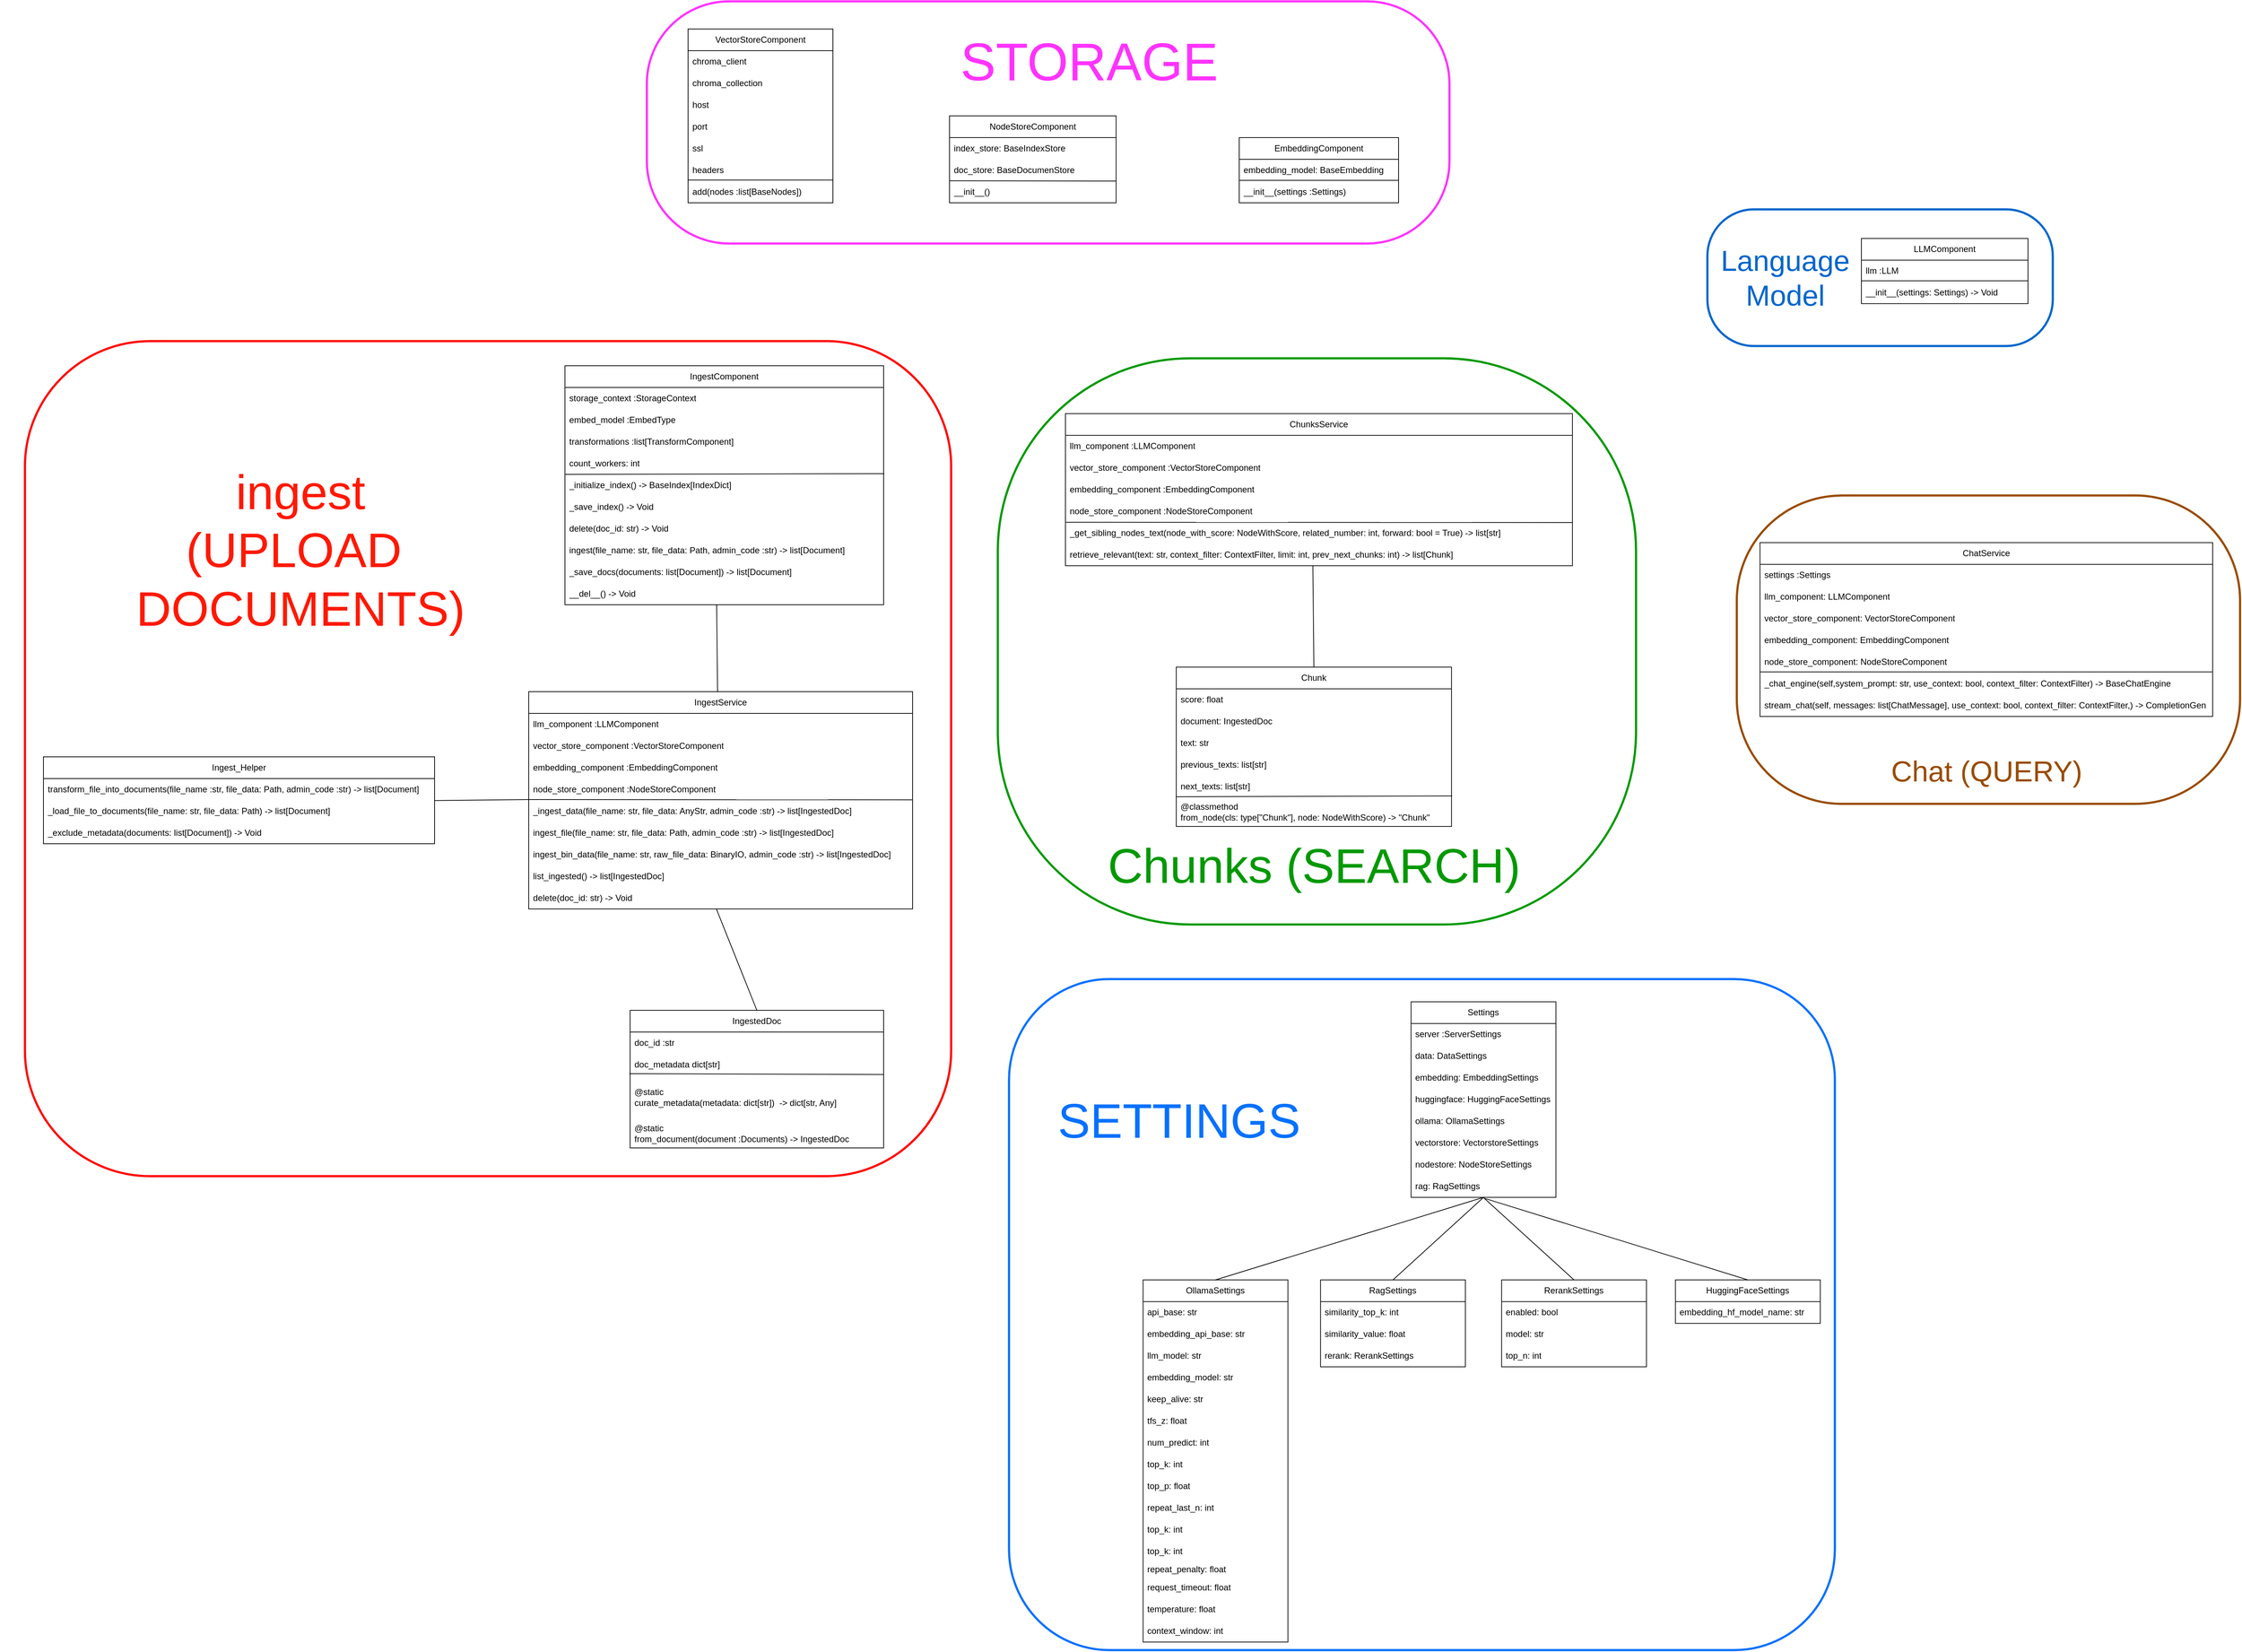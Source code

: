 <mxfile version="24.4.4" type="github">
  <diagram name="Página-1" id="J4KStZirxJ80GVOOFsrg">
    <mxGraphModel dx="6677" dy="4919" grid="1" gridSize="10" guides="1" tooltips="1" connect="1" arrows="1" fold="1" page="1" pageScale="1" pageWidth="827" pageHeight="1169" math="0" shadow="0">
      <root>
        <mxCell id="0" />
        <mxCell id="1" parent="0" />
        <mxCell id="1Bel1J-EvUVG8ot48oie-10" value="&lt;div&gt;&lt;span style=&quot;background-color: initial;&quot;&gt;IngestComponent&lt;/span&gt;&lt;br&gt;&lt;/div&gt;" style="swimlane;fontStyle=0;childLayout=stackLayout;horizontal=1;startSize=30;horizontalStack=0;resizeParent=1;resizeParentMax=0;resizeLast=0;collapsible=1;marginBottom=0;whiteSpace=wrap;html=1;" parent="1" vertex="1">
          <mxGeometry x="80" y="30" width="440" height="330" as="geometry" />
        </mxCell>
        <mxCell id="1Bel1J-EvUVG8ot48oie-11" value="storage_context :StorageContext" style="text;strokeColor=none;fillColor=none;align=left;verticalAlign=middle;spacingLeft=4;spacingRight=4;overflow=hidden;points=[[0,0.5],[1,0.5]];portConstraint=eastwest;rotatable=0;whiteSpace=wrap;html=1;" parent="1Bel1J-EvUVG8ot48oie-10" vertex="1">
          <mxGeometry y="30" width="440" height="30" as="geometry" />
        </mxCell>
        <mxCell id="1Bel1J-EvUVG8ot48oie-12" value="embed_model :EmbedType" style="text;strokeColor=none;fillColor=none;align=left;verticalAlign=middle;spacingLeft=4;spacingRight=4;overflow=hidden;points=[[0,0.5],[1,0.5]];portConstraint=eastwest;rotatable=0;whiteSpace=wrap;html=1;" parent="1Bel1J-EvUVG8ot48oie-10" vertex="1">
          <mxGeometry y="60" width="440" height="30" as="geometry" />
        </mxCell>
        <mxCell id="1Bel1J-EvUVG8ot48oie-13" value="transformations :list[TransformComponent]" style="text;strokeColor=none;fillColor=none;align=left;verticalAlign=middle;spacingLeft=4;spacingRight=4;overflow=hidden;points=[[0,0.5],[1,0.5]];portConstraint=eastwest;rotatable=0;whiteSpace=wrap;html=1;" parent="1Bel1J-EvUVG8ot48oie-10" vertex="1">
          <mxGeometry y="90" width="440" height="30" as="geometry" />
        </mxCell>
        <mxCell id="9FyMMMVgbmmM6HtAQbzG-1" value="count_workers: int" style="text;strokeColor=none;fillColor=none;align=left;verticalAlign=middle;spacingLeft=4;spacingRight=4;overflow=hidden;points=[[0,0.5],[1,0.5]];portConstraint=eastwest;rotatable=0;whiteSpace=wrap;html=1;" parent="1Bel1J-EvUVG8ot48oie-10" vertex="1">
          <mxGeometry y="120" width="440" height="30" as="geometry" />
        </mxCell>
        <mxCell id="9FyMMMVgbmmM6HtAQbzG-2" value="_initialize_index() -&amp;gt; BaseIndex[IndexDict]" style="text;strokeColor=none;fillColor=none;align=left;verticalAlign=middle;spacingLeft=4;spacingRight=4;overflow=hidden;points=[[0,0.5],[1,0.5]];portConstraint=eastwest;rotatable=0;whiteSpace=wrap;html=1;" parent="1Bel1J-EvUVG8ot48oie-10" vertex="1">
          <mxGeometry y="150" width="440" height="30" as="geometry" />
        </mxCell>
        <mxCell id="9FyMMMVgbmmM6HtAQbzG-4" value="_save_index() -&amp;gt; Void" style="text;strokeColor=none;fillColor=none;align=left;verticalAlign=middle;spacingLeft=4;spacingRight=4;overflow=hidden;points=[[0,0.5],[1,0.5]];portConstraint=eastwest;rotatable=0;whiteSpace=wrap;html=1;" parent="1Bel1J-EvUVG8ot48oie-10" vertex="1">
          <mxGeometry y="180" width="440" height="30" as="geometry" />
        </mxCell>
        <mxCell id="9FyMMMVgbmmM6HtAQbzG-5" value="delete(doc_id: str) -&amp;gt; Void" style="text;strokeColor=none;fillColor=none;align=left;verticalAlign=middle;spacingLeft=4;spacingRight=4;overflow=hidden;points=[[0,0.5],[1,0.5]];portConstraint=eastwest;rotatable=0;whiteSpace=wrap;html=1;" parent="1Bel1J-EvUVG8ot48oie-10" vertex="1">
          <mxGeometry y="210" width="440" height="30" as="geometry" />
        </mxCell>
        <mxCell id="9FyMMMVgbmmM6HtAQbzG-3" value="ingest(file_name: str, file_data: Path, admin_code :str) -&amp;gt; list[Document]" style="text;strokeColor=none;fillColor=none;align=left;verticalAlign=middle;spacingLeft=4;spacingRight=4;overflow=hidden;points=[[0,0.5],[1,0.5]];portConstraint=eastwest;rotatable=0;whiteSpace=wrap;html=1;" parent="1Bel1J-EvUVG8ot48oie-10" vertex="1">
          <mxGeometry y="240" width="440" height="30" as="geometry" />
        </mxCell>
        <mxCell id="9FyMMMVgbmmM6HtAQbzG-7" value="_save_docs(documents: list[Document]) -&amp;gt; list[Document]" style="text;strokeColor=none;fillColor=none;align=left;verticalAlign=middle;spacingLeft=4;spacingRight=4;overflow=hidden;points=[[0,0.5],[1,0.5]];portConstraint=eastwest;rotatable=0;whiteSpace=wrap;html=1;" parent="1Bel1J-EvUVG8ot48oie-10" vertex="1">
          <mxGeometry y="270" width="440" height="30" as="geometry" />
        </mxCell>
        <mxCell id="9FyMMMVgbmmM6HtAQbzG-6" value="__del__() -&amp;gt; Void" style="text;strokeColor=none;fillColor=none;align=left;verticalAlign=middle;spacingLeft=4;spacingRight=4;overflow=hidden;points=[[0,0.5],[1,0.5]];portConstraint=eastwest;rotatable=0;whiteSpace=wrap;html=1;" parent="1Bel1J-EvUVG8ot48oie-10" vertex="1">
          <mxGeometry y="300" width="440" height="30" as="geometry" />
        </mxCell>
        <mxCell id="9FyMMMVgbmmM6HtAQbzG-8" value="" style="endArrow=none;html=1;rounded=0;fontSize=12;startSize=8;endSize=8;curved=1;entryX=1.002;entryY=-0.033;entryDx=0;entryDy=0;entryPerimeter=0;" parent="1Bel1J-EvUVG8ot48oie-10" target="9FyMMMVgbmmM6HtAQbzG-2" edge="1">
          <mxGeometry width="50" height="50" relative="1" as="geometry">
            <mxPoint y="150" as="sourcePoint" />
            <mxPoint x="440" y="150" as="targetPoint" />
          </mxGeometry>
        </mxCell>
        <mxCell id="1Bel1J-EvUVG8ot48oie-14" value="VectorStoreComponent" style="swimlane;fontStyle=0;childLayout=stackLayout;horizontal=1;startSize=30;horizontalStack=0;resizeParent=1;resizeParentMax=0;resizeLast=0;collapsible=1;marginBottom=0;whiteSpace=wrap;html=1;" parent="1" vertex="1">
          <mxGeometry x="250" y="-435" width="200" height="240" as="geometry" />
        </mxCell>
        <mxCell id="1Bel1J-EvUVG8ot48oie-15" value="chroma_client" style="text;strokeColor=none;fillColor=none;align=left;verticalAlign=middle;spacingLeft=4;spacingRight=4;overflow=hidden;points=[[0,0.5],[1,0.5]];portConstraint=eastwest;rotatable=0;whiteSpace=wrap;html=1;" parent="1Bel1J-EvUVG8ot48oie-14" vertex="1">
          <mxGeometry y="30" width="200" height="30" as="geometry" />
        </mxCell>
        <mxCell id="1Bel1J-EvUVG8ot48oie-16" value="chroma_collection" style="text;strokeColor=none;fillColor=none;align=left;verticalAlign=middle;spacingLeft=4;spacingRight=4;overflow=hidden;points=[[0,0.5],[1,0.5]];portConstraint=eastwest;rotatable=0;whiteSpace=wrap;html=1;" parent="1Bel1J-EvUVG8ot48oie-14" vertex="1">
          <mxGeometry y="60" width="200" height="30" as="geometry" />
        </mxCell>
        <mxCell id="1Bel1J-EvUVG8ot48oie-17" value="host" style="text;strokeColor=none;fillColor=none;align=left;verticalAlign=middle;spacingLeft=4;spacingRight=4;overflow=hidden;points=[[0,0.5],[1,0.5]];portConstraint=eastwest;rotatable=0;whiteSpace=wrap;html=1;" parent="1Bel1J-EvUVG8ot48oie-14" vertex="1">
          <mxGeometry y="90" width="200" height="30" as="geometry" />
        </mxCell>
        <mxCell id="1Bel1J-EvUVG8ot48oie-58" value="port" style="text;strokeColor=none;fillColor=none;align=left;verticalAlign=middle;spacingLeft=4;spacingRight=4;overflow=hidden;points=[[0,0.5],[1,0.5]];portConstraint=eastwest;rotatable=0;whiteSpace=wrap;html=1;" parent="1Bel1J-EvUVG8ot48oie-14" vertex="1">
          <mxGeometry y="120" width="200" height="30" as="geometry" />
        </mxCell>
        <mxCell id="1Bel1J-EvUVG8ot48oie-59" value="ssl" style="text;strokeColor=none;fillColor=none;align=left;verticalAlign=middle;spacingLeft=4;spacingRight=4;overflow=hidden;points=[[0,0.5],[1,0.5]];portConstraint=eastwest;rotatable=0;whiteSpace=wrap;html=1;" parent="1Bel1J-EvUVG8ot48oie-14" vertex="1">
          <mxGeometry y="150" width="200" height="30" as="geometry" />
        </mxCell>
        <mxCell id="1Bel1J-EvUVG8ot48oie-60" value="headers" style="text;strokeColor=none;fillColor=none;align=left;verticalAlign=middle;spacingLeft=4;spacingRight=4;overflow=hidden;points=[[0,0.5],[1,0.5]];portConstraint=eastwest;rotatable=0;whiteSpace=wrap;html=1;" parent="1Bel1J-EvUVG8ot48oie-14" vertex="1">
          <mxGeometry y="180" width="200" height="30" as="geometry" />
        </mxCell>
        <mxCell id="1Bel1J-EvUVG8ot48oie-61" value="add(nodes :list[BaseNodes])" style="text;strokeColor=none;fillColor=none;align=left;verticalAlign=middle;spacingLeft=4;spacingRight=4;overflow=hidden;points=[[0,0.5],[1,0.5]];portConstraint=eastwest;rotatable=0;whiteSpace=wrap;html=1;" parent="1Bel1J-EvUVG8ot48oie-14" vertex="1">
          <mxGeometry y="210" width="200" height="30" as="geometry" />
        </mxCell>
        <mxCell id="9FyMMMVgbmmM6HtAQbzG-15" value="" style="endArrow=none;html=1;rounded=0;fontSize=12;startSize=8;endSize=8;curved=1;entryX=0.998;entryY=0.956;entryDx=0;entryDy=0;entryPerimeter=0;exitX=0.001;exitY=-0.044;exitDx=0;exitDy=0;exitPerimeter=0;" parent="1Bel1J-EvUVG8ot48oie-14" source="1Bel1J-EvUVG8ot48oie-61" target="1Bel1J-EvUVG8ot48oie-60" edge="1">
          <mxGeometry width="50" height="50" relative="1" as="geometry">
            <mxPoint x="-130.5" y="209" as="sourcePoint" />
            <mxPoint x="310.5" y="208" as="targetPoint" />
          </mxGeometry>
        </mxCell>
        <mxCell id="1Bel1J-EvUVG8ot48oie-18" value="NodeStoreComponent" style="swimlane;fontStyle=0;childLayout=stackLayout;horizontal=1;startSize=30;horizontalStack=0;resizeParent=1;resizeParentMax=0;resizeLast=0;collapsible=1;marginBottom=0;whiteSpace=wrap;html=1;" parent="1" vertex="1">
          <mxGeometry x="611" y="-315" width="230" height="120" as="geometry" />
        </mxCell>
        <mxCell id="1Bel1J-EvUVG8ot48oie-19" value="index_store: BaseIndexStore" style="text;strokeColor=none;fillColor=none;align=left;verticalAlign=middle;spacingLeft=4;spacingRight=4;overflow=hidden;points=[[0,0.5],[1,0.5]];portConstraint=eastwest;rotatable=0;whiteSpace=wrap;html=1;" parent="1Bel1J-EvUVG8ot48oie-18" vertex="1">
          <mxGeometry y="30" width="230" height="30" as="geometry" />
        </mxCell>
        <mxCell id="1Bel1J-EvUVG8ot48oie-20" value="doc_store: BaseDocumenStore" style="text;strokeColor=none;fillColor=none;align=left;verticalAlign=middle;spacingLeft=4;spacingRight=4;overflow=hidden;points=[[0,0.5],[1,0.5]];portConstraint=eastwest;rotatable=0;whiteSpace=wrap;html=1;" parent="1Bel1J-EvUVG8ot48oie-18" vertex="1">
          <mxGeometry y="60" width="230" height="30" as="geometry" />
        </mxCell>
        <mxCell id="9FyMMMVgbmmM6HtAQbzG-19" value="" style="endArrow=none;html=1;rounded=0;fontSize=12;startSize=8;endSize=8;curved=1;entryX=1;entryY=0;entryDx=0;entryDy=0;entryPerimeter=0;exitX=0.001;exitY=-0.044;exitDx=0;exitDy=0;exitPerimeter=0;" parent="1Bel1J-EvUVG8ot48oie-18" target="1Bel1J-EvUVG8ot48oie-21" edge="1">
          <mxGeometry width="50" height="50" relative="1" as="geometry">
            <mxPoint y="89.67" as="sourcePoint" />
            <mxPoint x="200" y="89.67" as="targetPoint" />
          </mxGeometry>
        </mxCell>
        <mxCell id="1Bel1J-EvUVG8ot48oie-21" value="__init__()" style="text;strokeColor=none;fillColor=none;align=left;verticalAlign=middle;spacingLeft=4;spacingRight=4;overflow=hidden;points=[[0,0.5],[1,0.5]];portConstraint=eastwest;rotatable=0;whiteSpace=wrap;html=1;" parent="1Bel1J-EvUVG8ot48oie-18" vertex="1">
          <mxGeometry y="90" width="230" height="30" as="geometry" />
        </mxCell>
        <mxCell id="1Bel1J-EvUVG8ot48oie-22" value="IngestedDoc" style="swimlane;fontStyle=0;childLayout=stackLayout;horizontal=1;startSize=30;horizontalStack=0;resizeParent=1;resizeParentMax=0;resizeLast=0;collapsible=1;marginBottom=0;whiteSpace=wrap;html=1;" parent="1" vertex="1">
          <mxGeometry x="170" y="920" width="350" height="190" as="geometry" />
        </mxCell>
        <mxCell id="1Bel1J-EvUVG8ot48oie-23" value="doc_id :str" style="text;strokeColor=none;fillColor=none;align=left;verticalAlign=middle;spacingLeft=4;spacingRight=4;overflow=hidden;points=[[0,0.5],[1,0.5]];portConstraint=eastwest;rotatable=0;whiteSpace=wrap;html=1;" parent="1Bel1J-EvUVG8ot48oie-22" vertex="1">
          <mxGeometry y="30" width="350" height="30" as="geometry" />
        </mxCell>
        <mxCell id="1Bel1J-EvUVG8ot48oie-24" value="doc_metadata dict[str]" style="text;strokeColor=none;fillColor=none;align=left;verticalAlign=middle;spacingLeft=4;spacingRight=4;overflow=hidden;points=[[0,0.5],[1,0.5]];portConstraint=eastwest;rotatable=0;whiteSpace=wrap;html=1;" parent="1Bel1J-EvUVG8ot48oie-22" vertex="1">
          <mxGeometry y="60" width="350" height="30" as="geometry" />
        </mxCell>
        <mxCell id="1Bel1J-EvUVG8ot48oie-25" value="&lt;div&gt;@static&lt;/div&gt;curate_metadata(metadata: dict[str])&amp;nbsp;&amp;nbsp;-&amp;gt; dict[str, Any]" style="text;strokeColor=none;fillColor=none;align=left;verticalAlign=middle;spacingLeft=4;spacingRight=4;overflow=hidden;points=[[0,0.5],[1,0.5]];portConstraint=eastwest;rotatable=0;whiteSpace=wrap;html=1;" parent="1Bel1J-EvUVG8ot48oie-22" vertex="1">
          <mxGeometry y="90" width="350" height="60" as="geometry" />
        </mxCell>
        <mxCell id="1Bel1J-EvUVG8ot48oie-55" value="&lt;div&gt;@static&lt;/div&gt;from_document(document :Documents)&amp;nbsp;-&amp;gt; IngestedDoc" style="text;strokeColor=none;fillColor=none;align=left;verticalAlign=middle;spacingLeft=4;spacingRight=4;overflow=hidden;points=[[0,0.5],[1,0.5]];portConstraint=eastwest;rotatable=0;whiteSpace=wrap;html=1;" parent="1Bel1J-EvUVG8ot48oie-22" vertex="1">
          <mxGeometry y="150" width="350" height="40" as="geometry" />
        </mxCell>
        <mxCell id="9FyMMMVgbmmM6HtAQbzG-47" value="" style="endArrow=none;html=1;rounded=0;fontSize=12;startSize=8;endSize=8;curved=1;exitX=-0.003;exitY=-0.042;exitDx=0;exitDy=0;exitPerimeter=0;entryX=1.001;entryY=0.953;entryDx=0;entryDy=0;entryPerimeter=0;" parent="1Bel1J-EvUVG8ot48oie-22" source="1Bel1J-EvUVG8ot48oie-25" target="1Bel1J-EvUVG8ot48oie-24" edge="1">
          <mxGeometry width="50" height="50" relative="1" as="geometry">
            <mxPoint x="180" y="60" as="sourcePoint" />
            <mxPoint x="240" y="88" as="targetPoint" />
          </mxGeometry>
        </mxCell>
        <mxCell id="1Bel1J-EvUVG8ot48oie-26" value="IngestService" style="swimlane;fontStyle=0;childLayout=stackLayout;horizontal=1;startSize=30;horizontalStack=0;resizeParent=1;resizeParentMax=0;resizeLast=0;collapsible=1;marginBottom=0;whiteSpace=wrap;html=1;" parent="1" vertex="1">
          <mxGeometry x="30" y="480" width="530" height="300" as="geometry" />
        </mxCell>
        <mxCell id="1Bel1J-EvUVG8ot48oie-27" value="llm_component :LLMComponent" style="text;strokeColor=none;fillColor=none;align=left;verticalAlign=middle;spacingLeft=4;spacingRight=4;overflow=hidden;points=[[0,0.5],[1,0.5]];portConstraint=eastwest;rotatable=0;whiteSpace=wrap;html=1;" parent="1Bel1J-EvUVG8ot48oie-26" vertex="1">
          <mxGeometry y="30" width="530" height="30" as="geometry" />
        </mxCell>
        <mxCell id="1Bel1J-EvUVG8ot48oie-28" value="vector_store_component :VectorStoreComponent" style="text;strokeColor=none;fillColor=none;align=left;verticalAlign=middle;spacingLeft=4;spacingRight=4;overflow=hidden;points=[[0,0.5],[1,0.5]];portConstraint=eastwest;rotatable=0;whiteSpace=wrap;html=1;" parent="1Bel1J-EvUVG8ot48oie-26" vertex="1">
          <mxGeometry y="60" width="530" height="30" as="geometry" />
        </mxCell>
        <mxCell id="1Bel1J-EvUVG8ot48oie-62" value="embedding_component :EmbeddingComponent" style="text;strokeColor=none;fillColor=none;align=left;verticalAlign=middle;spacingLeft=4;spacingRight=4;overflow=hidden;points=[[0,0.5],[1,0.5]];portConstraint=eastwest;rotatable=0;whiteSpace=wrap;html=1;" parent="1Bel1J-EvUVG8ot48oie-26" vertex="1">
          <mxGeometry y="90" width="530" height="30" as="geometry" />
        </mxCell>
        <mxCell id="1Bel1J-EvUVG8ot48oie-64" value="node_store_component :NodeStoreComponent" style="text;strokeColor=none;fillColor=none;align=left;verticalAlign=middle;spacingLeft=4;spacingRight=4;overflow=hidden;points=[[0,0.5],[1,0.5]];portConstraint=eastwest;rotatable=0;whiteSpace=wrap;html=1;" parent="1Bel1J-EvUVG8ot48oie-26" vertex="1">
          <mxGeometry y="120" width="530" height="30" as="geometry" />
        </mxCell>
        <mxCell id="9FyMMMVgbmmM6HtAQbzG-12" value="" style="endArrow=none;html=1;rounded=0;fontSize=12;startSize=8;endSize=8;curved=1;entryX=0.999;entryY=-0.021;entryDx=0;entryDy=0;entryPerimeter=0;" parent="1Bel1J-EvUVG8ot48oie-26" target="1Bel1J-EvUVG8ot48oie-65" edge="1">
          <mxGeometry width="50" height="50" relative="1" as="geometry">
            <mxPoint y="149" as="sourcePoint" />
            <mxPoint x="485.5" y="150" as="targetPoint" />
          </mxGeometry>
        </mxCell>
        <mxCell id="1Bel1J-EvUVG8ot48oie-65" value="_ingest_data(file_name: str, file_data: AnyStr, admin_code :str) -&amp;gt; list[IngestedDoc]" style="text;strokeColor=none;fillColor=none;align=left;verticalAlign=middle;spacingLeft=4;spacingRight=4;overflow=hidden;points=[[0,0.5],[1,0.5]];portConstraint=eastwest;rotatable=0;whiteSpace=wrap;html=1;" parent="1Bel1J-EvUVG8ot48oie-26" vertex="1">
          <mxGeometry y="150" width="530" height="30" as="geometry" />
        </mxCell>
        <mxCell id="1Bel1J-EvUVG8ot48oie-66" value="ingest_file(file_name: str, file_data: Path, admin_code :str) -&amp;gt; list[IngestedDoc]" style="text;strokeColor=none;fillColor=none;align=left;verticalAlign=middle;spacingLeft=4;spacingRight=4;overflow=hidden;points=[[0,0.5],[1,0.5]];portConstraint=eastwest;rotatable=0;whiteSpace=wrap;html=1;" parent="1Bel1J-EvUVG8ot48oie-26" vertex="1">
          <mxGeometry y="180" width="530" height="30" as="geometry" />
        </mxCell>
        <mxCell id="1Bel1J-EvUVG8ot48oie-29" value="&lt;div&gt;ingest_bin_data(&lt;span style=&quot;background-color: initial;&quot;&gt;file_name: str, raw_file_data: BinaryIO, admin_code :str&lt;/span&gt;&lt;span style=&quot;background-color: initial;&quot;&gt;) -&amp;gt; list[IngestedDoc]&lt;/span&gt;&lt;/div&gt;" style="text;strokeColor=none;fillColor=none;align=left;verticalAlign=middle;spacingLeft=4;spacingRight=4;overflow=hidden;points=[[0,0.5],[1,0.5]];portConstraint=eastwest;rotatable=0;whiteSpace=wrap;html=1;" parent="1Bel1J-EvUVG8ot48oie-26" vertex="1">
          <mxGeometry y="210" width="530" height="30" as="geometry" />
        </mxCell>
        <mxCell id="1Bel1J-EvUVG8ot48oie-67" value="list_ingested() -&amp;gt; list[IngestedDoc]" style="text;strokeColor=none;fillColor=none;align=left;verticalAlign=middle;spacingLeft=4;spacingRight=4;overflow=hidden;points=[[0,0.5],[1,0.5]];portConstraint=eastwest;rotatable=0;whiteSpace=wrap;html=1;" parent="1Bel1J-EvUVG8ot48oie-26" vertex="1">
          <mxGeometry y="240" width="530" height="30" as="geometry" />
        </mxCell>
        <mxCell id="1Bel1J-EvUVG8ot48oie-69" value="delete(doc_id: str) -&amp;gt; Void" style="text;strokeColor=none;fillColor=none;align=left;verticalAlign=middle;spacingLeft=4;spacingRight=4;overflow=hidden;points=[[0,0.5],[1,0.5]];portConstraint=eastwest;rotatable=0;whiteSpace=wrap;html=1;" parent="1Bel1J-EvUVG8ot48oie-26" vertex="1">
          <mxGeometry y="270" width="530" height="30" as="geometry" />
        </mxCell>
        <mxCell id="1Bel1J-EvUVG8ot48oie-34" value="ChunksService" style="swimlane;fontStyle=0;childLayout=stackLayout;horizontal=1;startSize=30;horizontalStack=0;resizeParent=1;resizeParentMax=0;resizeLast=0;collapsible=1;marginBottom=0;whiteSpace=wrap;html=1;" parent="1" vertex="1">
          <mxGeometry x="771.07" y="96.11" width="700" height="210" as="geometry" />
        </mxCell>
        <mxCell id="1Bel1J-EvUVG8ot48oie-35" value="llm_component :LLMComponent" style="text;strokeColor=none;fillColor=none;align=left;verticalAlign=middle;spacingLeft=4;spacingRight=4;overflow=hidden;points=[[0,0.5],[1,0.5]];portConstraint=eastwest;rotatable=0;whiteSpace=wrap;html=1;" parent="1Bel1J-EvUVG8ot48oie-34" vertex="1">
          <mxGeometry y="30" width="700" height="30" as="geometry" />
        </mxCell>
        <mxCell id="1Bel1J-EvUVG8ot48oie-36" value="vector_store_component :VectorStoreComponent" style="text;strokeColor=none;fillColor=none;align=left;verticalAlign=middle;spacingLeft=4;spacingRight=4;overflow=hidden;points=[[0,0.5],[1,0.5]];portConstraint=eastwest;rotatable=0;whiteSpace=wrap;html=1;" parent="1Bel1J-EvUVG8ot48oie-34" vertex="1">
          <mxGeometry y="60" width="700" height="30" as="geometry" />
        </mxCell>
        <mxCell id="1Bel1J-EvUVG8ot48oie-37" value="embedding_component :EmbeddingComponent" style="text;strokeColor=none;fillColor=none;align=left;verticalAlign=middle;spacingLeft=4;spacingRight=4;overflow=hidden;points=[[0,0.5],[1,0.5]];portConstraint=eastwest;rotatable=0;whiteSpace=wrap;html=1;" parent="1Bel1J-EvUVG8ot48oie-34" vertex="1">
          <mxGeometry y="90" width="700" height="30" as="geometry" />
        </mxCell>
        <mxCell id="1Bel1J-EvUVG8ot48oie-74" value="node_store_component :NodeStoreComponent" style="text;strokeColor=none;fillColor=none;align=left;verticalAlign=middle;spacingLeft=4;spacingRight=4;overflow=hidden;points=[[0,0.5],[1,0.5]];portConstraint=eastwest;rotatable=0;whiteSpace=wrap;html=1;" parent="1Bel1J-EvUVG8ot48oie-34" vertex="1">
          <mxGeometry y="120" width="700" height="30" as="geometry" />
        </mxCell>
        <mxCell id="9FyMMMVgbmmM6HtAQbzG-14" value="" style="endArrow=none;html=1;rounded=0;fontSize=12;startSize=8;endSize=8;curved=1;entryX=1;entryY=-0.011;entryDx=0;entryDy=0;entryPerimeter=0;exitX=0.001;exitY=-0.024;exitDx=0;exitDy=0;exitPerimeter=0;" parent="1Bel1J-EvUVG8ot48oie-34" edge="1">
          <mxGeometry width="50" height="50" relative="1" as="geometry">
            <mxPoint x="0.7" y="150.0" as="sourcePoint" />
            <mxPoint x="700" y="150.39" as="targetPoint" />
          </mxGeometry>
        </mxCell>
        <mxCell id="1Bel1J-EvUVG8ot48oie-75" value="&lt;div&gt;_get_sibling_nodes_text(&lt;span style=&quot;background-color: initial;&quot;&gt;node_with_score: NodeWithScore, related_number: int, forward: bool = True&lt;/span&gt;&lt;span style=&quot;background-color: initial;&quot;&gt;) -&amp;gt; list[str]&lt;/span&gt;&lt;/div&gt;" style="text;strokeColor=none;fillColor=none;align=left;verticalAlign=middle;spacingLeft=4;spacingRight=4;overflow=hidden;points=[[0,0.5],[1,0.5]];portConstraint=eastwest;rotatable=0;whiteSpace=wrap;html=1;" parent="1Bel1J-EvUVG8ot48oie-34" vertex="1">
          <mxGeometry y="150" width="700" height="30" as="geometry" />
        </mxCell>
        <mxCell id="1Bel1J-EvUVG8ot48oie-76" value="&lt;div&gt;retrieve_relevant(&lt;span style=&quot;background-color: initial;&quot;&gt;text: str,&amp;nbsp;&lt;/span&gt;&lt;span style=&quot;background-color: initial;&quot;&gt;context_filter: ContextFilter,&amp;nbsp;&lt;/span&gt;&lt;span style=&quot;background-color: initial;&quot;&gt;limit: int,&amp;nbsp;&lt;/span&gt;&lt;span style=&quot;background-color: initial;&quot;&gt;prev_next_chunks: int&lt;/span&gt;&lt;span style=&quot;background-color: initial;&quot;&gt;) -&amp;gt; list[Chunk]&lt;/span&gt;&lt;/div&gt;" style="text;strokeColor=none;fillColor=none;align=left;verticalAlign=middle;spacingLeft=4;spacingRight=4;overflow=hidden;points=[[0,0.5],[1,0.5]];portConstraint=eastwest;rotatable=0;whiteSpace=wrap;html=1;" parent="1Bel1J-EvUVG8ot48oie-34" vertex="1">
          <mxGeometry y="180" width="700" height="30" as="geometry" />
        </mxCell>
        <mxCell id="1Bel1J-EvUVG8ot48oie-38" value="LLMComponent" style="swimlane;fontStyle=0;childLayout=stackLayout;horizontal=1;startSize=30;horizontalStack=0;resizeParent=1;resizeParentMax=0;resizeLast=0;collapsible=1;marginBottom=0;whiteSpace=wrap;html=1;" parent="1" vertex="1">
          <mxGeometry x="1870" y="-145.73" width="230" height="90" as="geometry" />
        </mxCell>
        <mxCell id="1Bel1J-EvUVG8ot48oie-39" value="llm :LLM" style="text;strokeColor=none;fillColor=none;align=left;verticalAlign=middle;spacingLeft=4;spacingRight=4;overflow=hidden;points=[[0,0.5],[1,0.5]];portConstraint=eastwest;rotatable=0;whiteSpace=wrap;html=1;" parent="1Bel1J-EvUVG8ot48oie-38" vertex="1">
          <mxGeometry y="30" width="230" height="30" as="geometry" />
        </mxCell>
        <mxCell id="9FyMMMVgbmmM6HtAQbzG-16" value="" style="endArrow=none;html=1;rounded=0;fontSize=12;startSize=8;endSize=8;curved=1;entryX=0.999;entryY=-0.051;entryDx=0;entryDy=0;entryPerimeter=0;exitX=0.002;exitY=-0.05;exitDx=0;exitDy=0;exitPerimeter=0;" parent="1Bel1J-EvUVG8ot48oie-38" source="1Bel1J-EvUVG8ot48oie-40" target="1Bel1J-EvUVG8ot48oie-40" edge="1">
          <mxGeometry width="50" height="50" relative="1" as="geometry">
            <mxPoint x="-105.5" y="59.57" as="sourcePoint" />
            <mxPoint x="335.5" y="58.57" as="targetPoint" />
          </mxGeometry>
        </mxCell>
        <mxCell id="1Bel1J-EvUVG8ot48oie-40" value="__init__(settings: Settings) -&amp;gt; Void" style="text;strokeColor=none;fillColor=none;align=left;verticalAlign=middle;spacingLeft=4;spacingRight=4;overflow=hidden;points=[[0,0.5],[1,0.5]];portConstraint=eastwest;rotatable=0;whiteSpace=wrap;html=1;" parent="1Bel1J-EvUVG8ot48oie-38" vertex="1">
          <mxGeometry y="60" width="230" height="30" as="geometry" />
        </mxCell>
        <mxCell id="1Bel1J-EvUVG8ot48oie-42" value="Ingest_Helper" style="swimlane;fontStyle=0;childLayout=stackLayout;horizontal=1;startSize=30;horizontalStack=0;resizeParent=1;resizeParentMax=0;resizeLast=0;collapsible=1;marginBottom=0;whiteSpace=wrap;html=1;" parent="1" vertex="1">
          <mxGeometry x="-640" y="570" width="540" height="120" as="geometry" />
        </mxCell>
        <mxCell id="1Bel1J-EvUVG8ot48oie-43" value="transform_file_into_documents(file_name :str, file_data: Path, admin_code :str) -&amp;gt; list[Document&lt;span style=&quot;background-color: initial;&quot;&gt;]&lt;/span&gt;" style="text;strokeColor=none;fillColor=none;align=left;verticalAlign=middle;spacingLeft=4;spacingRight=4;overflow=hidden;points=[[0,0.5],[1,0.5]];portConstraint=eastwest;rotatable=0;whiteSpace=wrap;html=1;" parent="1Bel1J-EvUVG8ot48oie-42" vertex="1">
          <mxGeometry y="30" width="540" height="30" as="geometry" />
        </mxCell>
        <mxCell id="1Bel1J-EvUVG8ot48oie-44" value="_load_file_to_documents(file_name: str, file_data: Path) -&amp;gt; list[Document]" style="text;strokeColor=none;fillColor=none;align=left;verticalAlign=middle;spacingLeft=4;spacingRight=4;overflow=hidden;points=[[0,0.5],[1,0.5]];portConstraint=eastwest;rotatable=0;whiteSpace=wrap;html=1;" parent="1Bel1J-EvUVG8ot48oie-42" vertex="1">
          <mxGeometry y="60" width="540" height="30" as="geometry" />
        </mxCell>
        <mxCell id="1Bel1J-EvUVG8ot48oie-45" value="_exclude_metadata(documents: list[Document]) -&amp;gt; Void" style="text;strokeColor=none;fillColor=none;align=left;verticalAlign=middle;spacingLeft=4;spacingRight=4;overflow=hidden;points=[[0,0.5],[1,0.5]];portConstraint=eastwest;rotatable=0;whiteSpace=wrap;html=1;" parent="1Bel1J-EvUVG8ot48oie-42" vertex="1">
          <mxGeometry y="90" width="540" height="30" as="geometry" />
        </mxCell>
        <mxCell id="1Bel1J-EvUVG8ot48oie-47" value="ChatService" style="swimlane;fontStyle=0;childLayout=stackLayout;horizontal=1;startSize=30;horizontalStack=0;resizeParent=1;resizeParentMax=0;resizeLast=0;collapsible=1;marginBottom=0;whiteSpace=wrap;html=1;" parent="1" vertex="1">
          <mxGeometry x="1730" y="274.27" width="625" height="240" as="geometry" />
        </mxCell>
        <mxCell id="1Bel1J-EvUVG8ot48oie-48" value="settings :Settings" style="text;strokeColor=none;fillColor=none;align=left;verticalAlign=middle;spacingLeft=4;spacingRight=4;overflow=hidden;points=[[0,0.5],[1,0.5]];portConstraint=eastwest;rotatable=0;whiteSpace=wrap;html=1;" parent="1Bel1J-EvUVG8ot48oie-47" vertex="1">
          <mxGeometry y="30" width="625" height="30" as="geometry" />
        </mxCell>
        <mxCell id="1Bel1J-EvUVG8ot48oie-49" value="llm_component: LLMComponent" style="text;strokeColor=none;fillColor=none;align=left;verticalAlign=middle;spacingLeft=4;spacingRight=4;overflow=hidden;points=[[0,0.5],[1,0.5]];portConstraint=eastwest;rotatable=0;whiteSpace=wrap;html=1;" parent="1Bel1J-EvUVG8ot48oie-47" vertex="1">
          <mxGeometry y="60" width="625" height="30" as="geometry" />
        </mxCell>
        <mxCell id="1Bel1J-EvUVG8ot48oie-50" value="vector_store_component: VectorStoreComponent" style="text;strokeColor=none;fillColor=none;align=left;verticalAlign=middle;spacingLeft=4;spacingRight=4;overflow=hidden;points=[[0,0.5],[1,0.5]];portConstraint=eastwest;rotatable=0;whiteSpace=wrap;html=1;" parent="1Bel1J-EvUVG8ot48oie-47" vertex="1">
          <mxGeometry y="90" width="625" height="30" as="geometry" />
        </mxCell>
        <mxCell id="1Bel1J-EvUVG8ot48oie-117" value="embedding_component: EmbeddingComponent" style="text;strokeColor=none;fillColor=none;align=left;verticalAlign=middle;spacingLeft=4;spacingRight=4;overflow=hidden;points=[[0,0.5],[1,0.5]];portConstraint=eastwest;rotatable=0;whiteSpace=wrap;html=1;" parent="1Bel1J-EvUVG8ot48oie-47" vertex="1">
          <mxGeometry y="120" width="625" height="30" as="geometry" />
        </mxCell>
        <mxCell id="1Bel1J-EvUVG8ot48oie-118" value="node_store_component: NodeStoreComponent" style="text;strokeColor=none;fillColor=none;align=left;verticalAlign=middle;spacingLeft=4;spacingRight=4;overflow=hidden;points=[[0,0.5],[1,0.5]];portConstraint=eastwest;rotatable=0;whiteSpace=wrap;html=1;" parent="1Bel1J-EvUVG8ot48oie-47" vertex="1">
          <mxGeometry y="150" width="625" height="30" as="geometry" />
        </mxCell>
        <mxCell id="1Bel1J-EvUVG8ot48oie-116" value="&lt;div&gt;_chat_engine(&lt;span style=&quot;background-color: initial;&quot;&gt;self,&lt;/span&gt;&lt;span style=&quot;background-color: initial;&quot;&gt;system_prompt: str,&amp;nbsp;&lt;/span&gt;&lt;span style=&quot;background-color: initial;&quot;&gt;use_context: bool,&amp;nbsp;&lt;/span&gt;&lt;span style=&quot;background-color: initial;&quot;&gt;context_filter: ContextFilter&lt;/span&gt;&lt;span style=&quot;background-color: initial;&quot;&gt;) -&amp;gt; BaseChatEngine&lt;/span&gt;&lt;/div&gt;" style="text;strokeColor=none;fillColor=none;align=left;verticalAlign=middle;spacingLeft=4;spacingRight=4;overflow=hidden;points=[[0,0.5],[1,0.5]];portConstraint=eastwest;rotatable=0;whiteSpace=wrap;html=1;" parent="1Bel1J-EvUVG8ot48oie-47" vertex="1">
          <mxGeometry y="180" width="625" height="30" as="geometry" />
        </mxCell>
        <mxCell id="1Bel1J-EvUVG8ot48oie-119" value="&lt;div&gt;stream_chat(&lt;span style=&quot;background-color: initial;&quot;&gt;self,&amp;nbsp;&lt;/span&gt;&lt;span style=&quot;background-color: initial;&quot;&gt;messages: list[ChatMessage],&amp;nbsp;&lt;/span&gt;&lt;span style=&quot;background-color: initial;&quot;&gt;use_context: bool,&amp;nbsp;&lt;/span&gt;&lt;span style=&quot;background-color: initial;&quot;&gt;context_filter: ContextFilter,&lt;/span&gt;&lt;span style=&quot;background-color: initial;&quot;&gt;) -&amp;gt; CompletionGen&lt;/span&gt;&lt;/div&gt;" style="text;strokeColor=none;fillColor=none;align=left;verticalAlign=middle;spacingLeft=4;spacingRight=4;overflow=hidden;points=[[0,0.5],[1,0.5]];portConstraint=eastwest;rotatable=0;whiteSpace=wrap;html=1;" parent="1Bel1J-EvUVG8ot48oie-47" vertex="1">
          <mxGeometry y="210" width="625" height="30" as="geometry" />
        </mxCell>
        <mxCell id="9FyMMMVgbmmM6HtAQbzG-46" value="" style="endArrow=none;html=1;rounded=0;fontSize=12;startSize=8;endSize=8;curved=1;entryX=0.999;entryY=-0.05;entryDx=0;entryDy=0;entryPerimeter=0;exitX=0.001;exitY=-0.05;exitDx=0;exitDy=0;exitPerimeter=0;" parent="1Bel1J-EvUVG8ot48oie-47" source="1Bel1J-EvUVG8ot48oie-116" target="1Bel1J-EvUVG8ot48oie-116" edge="1">
          <mxGeometry width="50" height="50" relative="1" as="geometry">
            <mxPoint x="310" y="210" as="sourcePoint" />
            <mxPoint x="360" y="160" as="targetPoint" />
          </mxGeometry>
        </mxCell>
        <mxCell id="1Bel1J-EvUVG8ot48oie-77" value="Settings" style="swimlane;fontStyle=0;childLayout=stackLayout;horizontal=1;startSize=30;horizontalStack=0;resizeParent=1;resizeParentMax=0;resizeLast=0;collapsible=1;marginBottom=0;whiteSpace=wrap;html=1;" parent="1" vertex="1">
          <mxGeometry x="1248.25" y="908.25" width="200" height="270" as="geometry" />
        </mxCell>
        <mxCell id="1Bel1J-EvUVG8ot48oie-78" value="server :ServerSettings" style="text;strokeColor=none;fillColor=none;align=left;verticalAlign=middle;spacingLeft=4;spacingRight=4;overflow=hidden;points=[[0,0.5],[1,0.5]];portConstraint=eastwest;rotatable=0;whiteSpace=wrap;html=1;" parent="1Bel1J-EvUVG8ot48oie-77" vertex="1">
          <mxGeometry y="30" width="200" height="30" as="geometry" />
        </mxCell>
        <mxCell id="1Bel1J-EvUVG8ot48oie-79" value="data: DataSettings" style="text;strokeColor=none;fillColor=none;align=left;verticalAlign=middle;spacingLeft=4;spacingRight=4;overflow=hidden;points=[[0,0.5],[1,0.5]];portConstraint=eastwest;rotatable=0;whiteSpace=wrap;html=1;" parent="1Bel1J-EvUVG8ot48oie-77" vertex="1">
          <mxGeometry y="60" width="200" height="30" as="geometry" />
        </mxCell>
        <mxCell id="1Bel1J-EvUVG8ot48oie-81" value="embedding: EmbeddingSettings" style="text;strokeColor=none;fillColor=none;align=left;verticalAlign=middle;spacingLeft=4;spacingRight=4;overflow=hidden;points=[[0,0.5],[1,0.5]];portConstraint=eastwest;rotatable=0;whiteSpace=wrap;html=1;" parent="1Bel1J-EvUVG8ot48oie-77" vertex="1">
          <mxGeometry y="90" width="200" height="30" as="geometry" />
        </mxCell>
        <mxCell id="1Bel1J-EvUVG8ot48oie-83" value="huggingface: HuggingFaceSettings" style="text;strokeColor=none;fillColor=none;align=left;verticalAlign=middle;spacingLeft=4;spacingRight=4;overflow=hidden;points=[[0,0.5],[1,0.5]];portConstraint=eastwest;rotatable=0;whiteSpace=wrap;html=1;" parent="1Bel1J-EvUVG8ot48oie-77" vertex="1">
          <mxGeometry y="120" width="200" height="30" as="geometry" />
        </mxCell>
        <mxCell id="1Bel1J-EvUVG8ot48oie-85" value="ollama: OllamaSettings" style="text;strokeColor=none;fillColor=none;align=left;verticalAlign=middle;spacingLeft=4;spacingRight=4;overflow=hidden;points=[[0,0.5],[1,0.5]];portConstraint=eastwest;rotatable=0;whiteSpace=wrap;html=1;" parent="1Bel1J-EvUVG8ot48oie-77" vertex="1">
          <mxGeometry y="150" width="200" height="30" as="geometry" />
        </mxCell>
        <mxCell id="1Bel1J-EvUVG8ot48oie-84" value="vectorstore: VectorstoreSettings" style="text;strokeColor=none;fillColor=none;align=left;verticalAlign=middle;spacingLeft=4;spacingRight=4;overflow=hidden;points=[[0,0.5],[1,0.5]];portConstraint=eastwest;rotatable=0;whiteSpace=wrap;html=1;" parent="1Bel1J-EvUVG8ot48oie-77" vertex="1">
          <mxGeometry y="180" width="200" height="30" as="geometry" />
        </mxCell>
        <mxCell id="1Bel1J-EvUVG8ot48oie-82" value="nodestore: NodeStoreSettings" style="text;strokeColor=none;fillColor=none;align=left;verticalAlign=middle;spacingLeft=4;spacingRight=4;overflow=hidden;points=[[0,0.5],[1,0.5]];portConstraint=eastwest;rotatable=0;whiteSpace=wrap;html=1;" parent="1Bel1J-EvUVG8ot48oie-77" vertex="1">
          <mxGeometry y="210" width="200" height="30" as="geometry" />
        </mxCell>
        <mxCell id="1Bel1J-EvUVG8ot48oie-80" value="rag: RagSettings" style="text;strokeColor=none;fillColor=none;align=left;verticalAlign=middle;spacingLeft=4;spacingRight=4;overflow=hidden;points=[[0,0.5],[1,0.5]];portConstraint=eastwest;rotatable=0;whiteSpace=wrap;html=1;" parent="1Bel1J-EvUVG8ot48oie-77" vertex="1">
          <mxGeometry y="240" width="200" height="30" as="geometry" />
        </mxCell>
        <mxCell id="1Bel1J-EvUVG8ot48oie-86" value="OllamaSettings" style="swimlane;fontStyle=0;childLayout=stackLayout;horizontal=1;startSize=30;horizontalStack=0;resizeParent=1;resizeParentMax=0;resizeLast=0;collapsible=1;marginBottom=0;whiteSpace=wrap;html=1;" parent="1" vertex="1">
          <mxGeometry x="878.25" y="1292.25" width="200" height="500" as="geometry" />
        </mxCell>
        <mxCell id="1Bel1J-EvUVG8ot48oie-87" value="api_base: str" style="text;strokeColor=none;fillColor=none;align=left;verticalAlign=middle;spacingLeft=4;spacingRight=4;overflow=hidden;points=[[0,0.5],[1,0.5]];portConstraint=eastwest;rotatable=0;whiteSpace=wrap;html=1;" parent="1Bel1J-EvUVG8ot48oie-86" vertex="1">
          <mxGeometry y="30" width="200" height="30" as="geometry" />
        </mxCell>
        <mxCell id="1Bel1J-EvUVG8ot48oie-88" value="embedding_api_base: str" style="text;strokeColor=none;fillColor=none;align=left;verticalAlign=middle;spacingLeft=4;spacingRight=4;overflow=hidden;points=[[0,0.5],[1,0.5]];portConstraint=eastwest;rotatable=0;whiteSpace=wrap;html=1;" parent="1Bel1J-EvUVG8ot48oie-86" vertex="1">
          <mxGeometry y="60" width="200" height="30" as="geometry" />
        </mxCell>
        <mxCell id="1Bel1J-EvUVG8ot48oie-89" value="llm_model: str" style="text;strokeColor=none;fillColor=none;align=left;verticalAlign=middle;spacingLeft=4;spacingRight=4;overflow=hidden;points=[[0,0.5],[1,0.5]];portConstraint=eastwest;rotatable=0;whiteSpace=wrap;html=1;" parent="1Bel1J-EvUVG8ot48oie-86" vertex="1">
          <mxGeometry y="90" width="200" height="30" as="geometry" />
        </mxCell>
        <mxCell id="1Bel1J-EvUVG8ot48oie-90" value="embedding_model: str" style="text;strokeColor=none;fillColor=none;align=left;verticalAlign=middle;spacingLeft=4;spacingRight=4;overflow=hidden;points=[[0,0.5],[1,0.5]];portConstraint=eastwest;rotatable=0;whiteSpace=wrap;html=1;" parent="1Bel1J-EvUVG8ot48oie-86" vertex="1">
          <mxGeometry y="120" width="200" height="30" as="geometry" />
        </mxCell>
        <mxCell id="1Bel1J-EvUVG8ot48oie-91" value="keep_alive: str" style="text;strokeColor=none;fillColor=none;align=left;verticalAlign=middle;spacingLeft=4;spacingRight=4;overflow=hidden;points=[[0,0.5],[1,0.5]];portConstraint=eastwest;rotatable=0;whiteSpace=wrap;html=1;" parent="1Bel1J-EvUVG8ot48oie-86" vertex="1">
          <mxGeometry y="150" width="200" height="30" as="geometry" />
        </mxCell>
        <mxCell id="1Bel1J-EvUVG8ot48oie-92" value="tfs_z: float" style="text;strokeColor=none;fillColor=none;align=left;verticalAlign=middle;spacingLeft=4;spacingRight=4;overflow=hidden;points=[[0,0.5],[1,0.5]];portConstraint=eastwest;rotatable=0;whiteSpace=wrap;html=1;" parent="1Bel1J-EvUVG8ot48oie-86" vertex="1">
          <mxGeometry y="180" width="200" height="30" as="geometry" />
        </mxCell>
        <mxCell id="1Bel1J-EvUVG8ot48oie-93" value="num_predict: int" style="text;strokeColor=none;fillColor=none;align=left;verticalAlign=middle;spacingLeft=4;spacingRight=4;overflow=hidden;points=[[0,0.5],[1,0.5]];portConstraint=eastwest;rotatable=0;whiteSpace=wrap;html=1;" parent="1Bel1J-EvUVG8ot48oie-86" vertex="1">
          <mxGeometry y="210" width="200" height="30" as="geometry" />
        </mxCell>
        <mxCell id="1Bel1J-EvUVG8ot48oie-94" value="top_k: int" style="text;strokeColor=none;fillColor=none;align=left;verticalAlign=middle;spacingLeft=4;spacingRight=4;overflow=hidden;points=[[0,0.5],[1,0.5]];portConstraint=eastwest;rotatable=0;whiteSpace=wrap;html=1;" parent="1Bel1J-EvUVG8ot48oie-86" vertex="1">
          <mxGeometry y="240" width="200" height="30" as="geometry" />
        </mxCell>
        <mxCell id="1Bel1J-EvUVG8ot48oie-95" value="top_p: float" style="text;strokeColor=none;fillColor=none;align=left;verticalAlign=middle;spacingLeft=4;spacingRight=4;overflow=hidden;points=[[0,0.5],[1,0.5]];portConstraint=eastwest;rotatable=0;whiteSpace=wrap;html=1;" parent="1Bel1J-EvUVG8ot48oie-86" vertex="1">
          <mxGeometry y="270" width="200" height="30" as="geometry" />
        </mxCell>
        <mxCell id="1Bel1J-EvUVG8ot48oie-96" value="repeat_last_n: int" style="text;strokeColor=none;fillColor=none;align=left;verticalAlign=middle;spacingLeft=4;spacingRight=4;overflow=hidden;points=[[0,0.5],[1,0.5]];portConstraint=eastwest;rotatable=0;whiteSpace=wrap;html=1;" parent="1Bel1J-EvUVG8ot48oie-86" vertex="1">
          <mxGeometry y="300" width="200" height="30" as="geometry" />
        </mxCell>
        <mxCell id="1Bel1J-EvUVG8ot48oie-98" value="top_k: int" style="text;strokeColor=none;fillColor=none;align=left;verticalAlign=middle;spacingLeft=4;spacingRight=4;overflow=hidden;points=[[0,0.5],[1,0.5]];portConstraint=eastwest;rotatable=0;whiteSpace=wrap;html=1;" parent="1Bel1J-EvUVG8ot48oie-86" vertex="1">
          <mxGeometry y="330" width="200" height="30" as="geometry" />
        </mxCell>
        <mxCell id="1Bel1J-EvUVG8ot48oie-97" value="top_k: int" style="text;strokeColor=none;fillColor=none;align=left;verticalAlign=middle;spacingLeft=4;spacingRight=4;overflow=hidden;points=[[0,0.5],[1,0.5]];portConstraint=eastwest;rotatable=0;whiteSpace=wrap;html=1;" parent="1Bel1J-EvUVG8ot48oie-86" vertex="1">
          <mxGeometry y="360" width="200" height="30" as="geometry" />
        </mxCell>
        <mxCell id="1Bel1J-EvUVG8ot48oie-100" value="repeat_penalty: float" style="text;strokeColor=none;fillColor=none;align=left;verticalAlign=middle;spacingLeft=4;spacingRight=4;overflow=hidden;points=[[0,0.5],[1,0.5]];portConstraint=eastwest;rotatable=0;whiteSpace=wrap;html=1;" parent="1Bel1J-EvUVG8ot48oie-86" vertex="1">
          <mxGeometry y="390" width="200" height="20" as="geometry" />
        </mxCell>
        <mxCell id="1Bel1J-EvUVG8ot48oie-101" value="request_timeout: float" style="text;strokeColor=none;fillColor=none;align=left;verticalAlign=middle;spacingLeft=4;spacingRight=4;overflow=hidden;points=[[0,0.5],[1,0.5]];portConstraint=eastwest;rotatable=0;whiteSpace=wrap;html=1;" parent="1Bel1J-EvUVG8ot48oie-86" vertex="1">
          <mxGeometry y="410" width="200" height="30" as="geometry" />
        </mxCell>
        <mxCell id="1Bel1J-EvUVG8ot48oie-102" value="temperature: float" style="text;strokeColor=none;fillColor=none;align=left;verticalAlign=middle;spacingLeft=4;spacingRight=4;overflow=hidden;points=[[0,0.5],[1,0.5]];portConstraint=eastwest;rotatable=0;whiteSpace=wrap;html=1;" parent="1Bel1J-EvUVG8ot48oie-86" vertex="1">
          <mxGeometry y="440" width="200" height="30" as="geometry" />
        </mxCell>
        <mxCell id="1Bel1J-EvUVG8ot48oie-99" value="context_window: int" style="text;strokeColor=none;fillColor=none;align=left;verticalAlign=middle;spacingLeft=4;spacingRight=4;overflow=hidden;points=[[0,0.5],[1,0.5]];portConstraint=eastwest;rotatable=0;whiteSpace=wrap;html=1;" parent="1Bel1J-EvUVG8ot48oie-86" vertex="1">
          <mxGeometry y="470" width="200" height="30" as="geometry" />
        </mxCell>
        <mxCell id="1Bel1J-EvUVG8ot48oie-103" value="RagSettings" style="swimlane;fontStyle=0;childLayout=stackLayout;horizontal=1;startSize=30;horizontalStack=0;resizeParent=1;resizeParentMax=0;resizeLast=0;collapsible=1;marginBottom=0;whiteSpace=wrap;html=1;" parent="1" vertex="1">
          <mxGeometry x="1123.25" y="1292.25" width="200" height="120" as="geometry" />
        </mxCell>
        <mxCell id="1Bel1J-EvUVG8ot48oie-104" value="similarity_top_k: int" style="text;strokeColor=none;fillColor=none;align=left;verticalAlign=middle;spacingLeft=4;spacingRight=4;overflow=hidden;points=[[0,0.5],[1,0.5]];portConstraint=eastwest;rotatable=0;whiteSpace=wrap;html=1;" parent="1Bel1J-EvUVG8ot48oie-103" vertex="1">
          <mxGeometry y="30" width="200" height="30" as="geometry" />
        </mxCell>
        <mxCell id="1Bel1J-EvUVG8ot48oie-105" value="similarity_value: float" style="text;strokeColor=none;fillColor=none;align=left;verticalAlign=middle;spacingLeft=4;spacingRight=4;overflow=hidden;points=[[0,0.5],[1,0.5]];portConstraint=eastwest;rotatable=0;whiteSpace=wrap;html=1;" parent="1Bel1J-EvUVG8ot48oie-103" vertex="1">
          <mxGeometry y="60" width="200" height="30" as="geometry" />
        </mxCell>
        <mxCell id="1Bel1J-EvUVG8ot48oie-106" value="rerank: RerankSettings" style="text;strokeColor=none;fillColor=none;align=left;verticalAlign=middle;spacingLeft=4;spacingRight=4;overflow=hidden;points=[[0,0.5],[1,0.5]];portConstraint=eastwest;rotatable=0;whiteSpace=wrap;html=1;" parent="1Bel1J-EvUVG8ot48oie-103" vertex="1">
          <mxGeometry y="90" width="200" height="30" as="geometry" />
        </mxCell>
        <mxCell id="1Bel1J-EvUVG8ot48oie-112" value="HuggingFaceSettings" style="swimlane;fontStyle=0;childLayout=stackLayout;horizontal=1;startSize=30;horizontalStack=0;resizeParent=1;resizeParentMax=0;resizeLast=0;collapsible=1;marginBottom=0;whiteSpace=wrap;html=1;" parent="1" vertex="1">
          <mxGeometry x="1613.25" y="1292.25" width="200" height="60" as="geometry" />
        </mxCell>
        <mxCell id="1Bel1J-EvUVG8ot48oie-113" value="embedding_hf_model_name: str" style="text;strokeColor=none;fillColor=none;align=left;verticalAlign=middle;spacingLeft=4;spacingRight=4;overflow=hidden;points=[[0,0.5],[1,0.5]];portConstraint=eastwest;rotatable=0;whiteSpace=wrap;html=1;" parent="1Bel1J-EvUVG8ot48oie-112" vertex="1">
          <mxGeometry y="30" width="200" height="30" as="geometry" />
        </mxCell>
        <mxCell id="9FyMMMVgbmmM6HtAQbzG-9" value="" style="endArrow=none;html=1;rounded=0;fontSize=12;startSize=8;endSize=8;curved=1;exitX=0.5;exitY=0;exitDx=0;exitDy=0;" parent="1" source="1Bel1J-EvUVG8ot48oie-86" edge="1">
          <mxGeometry width="50" height="50" relative="1" as="geometry">
            <mxPoint x="1378.25" y="1258.25" as="sourcePoint" />
            <mxPoint x="1348.25" y="1178.25" as="targetPoint" />
          </mxGeometry>
        </mxCell>
        <mxCell id="9FyMMMVgbmmM6HtAQbzG-10" value="" style="endArrow=none;html=1;rounded=0;fontSize=12;startSize=8;endSize=8;curved=1;exitX=0.5;exitY=0;exitDx=0;exitDy=0;" parent="1" source="1Bel1J-EvUVG8ot48oie-103" edge="1">
          <mxGeometry width="50" height="50" relative="1" as="geometry">
            <mxPoint x="1113.25" y="1308.25" as="sourcePoint" />
            <mxPoint x="1348.25" y="1178.25" as="targetPoint" />
          </mxGeometry>
        </mxCell>
        <mxCell id="9FyMMMVgbmmM6HtAQbzG-11" value="" style="endArrow=none;html=1;rounded=0;fontSize=12;startSize=8;endSize=8;curved=1;entryX=0.5;entryY=0;entryDx=0;entryDy=0;exitX=0.504;exitY=1.04;exitDx=0;exitDy=0;exitPerimeter=0;" parent="1" source="1Bel1J-EvUVG8ot48oie-80" target="1Bel1J-EvUVG8ot48oie-112" edge="1">
          <mxGeometry width="50" height="50" relative="1" as="geometry">
            <mxPoint x="1123.25" y="1318.25" as="sourcePoint" />
            <mxPoint x="1365.25" y="1199.25" as="targetPoint" />
          </mxGeometry>
        </mxCell>
        <mxCell id="9FyMMMVgbmmM6HtAQbzG-17" value="" style="endArrow=none;html=1;rounded=0;fontSize=12;startSize=8;endSize=8;curved=1;exitX=1;exitY=1.011;exitDx=0;exitDy=0;exitPerimeter=0;entryX=0;entryY=0.968;entryDx=0;entryDy=0;entryPerimeter=0;" parent="1" source="1Bel1J-EvUVG8ot48oie-43" target="1Bel1J-EvUVG8ot48oie-64" edge="1">
          <mxGeometry width="50" height="50" relative="1" as="geometry">
            <mxPoint x="-441" y="811" as="sourcePoint" />
            <mxPoint x="30" y="630" as="targetPoint" />
          </mxGeometry>
        </mxCell>
        <mxCell id="9FyMMMVgbmmM6HtAQbzG-18" value="" style="endArrow=none;html=1;rounded=0;fontSize=12;startSize=8;endSize=8;curved=1;entryX=0.476;entryY=0.992;entryDx=0;entryDy=0;entryPerimeter=0;exitX=0.492;exitY=0;exitDx=0;exitDy=0;exitPerimeter=0;" parent="1" source="1Bel1J-EvUVG8ot48oie-26" target="9FyMMMVgbmmM6HtAQbzG-6" edge="1">
          <mxGeometry width="50" height="50" relative="1" as="geometry">
            <mxPoint x="110" y="260" as="sourcePoint" />
            <mxPoint x="551" y="259" as="targetPoint" />
          </mxGeometry>
        </mxCell>
        <mxCell id="9FyMMMVgbmmM6HtAQbzG-22" value="Chunk" style="swimlane;fontStyle=0;childLayout=stackLayout;horizontal=1;startSize=30;horizontalStack=0;resizeParent=1;resizeParentMax=0;resizeLast=0;collapsible=1;marginBottom=0;whiteSpace=wrap;html=1;" parent="1" vertex="1">
          <mxGeometry x="924.07" y="446.11" width="380" height="220" as="geometry" />
        </mxCell>
        <mxCell id="9FyMMMVgbmmM6HtAQbzG-23" value="score: float" style="text;strokeColor=none;fillColor=none;align=left;verticalAlign=middle;spacingLeft=4;spacingRight=4;overflow=hidden;points=[[0,0.5],[1,0.5]];portConstraint=eastwest;rotatable=0;whiteSpace=wrap;html=1;" parent="9FyMMMVgbmmM6HtAQbzG-22" vertex="1">
          <mxGeometry y="30" width="380" height="30" as="geometry" />
        </mxCell>
        <mxCell id="9FyMMMVgbmmM6HtAQbzG-27" value="document: IngestedDoc" style="text;strokeColor=none;fillColor=none;align=left;verticalAlign=middle;spacingLeft=4;spacingRight=4;overflow=hidden;points=[[0,0.5],[1,0.5]];portConstraint=eastwest;rotatable=0;whiteSpace=wrap;html=1;" parent="9FyMMMVgbmmM6HtAQbzG-22" vertex="1">
          <mxGeometry y="60" width="380" height="30" as="geometry" />
        </mxCell>
        <mxCell id="9FyMMMVgbmmM6HtAQbzG-28" value="text: str" style="text;strokeColor=none;fillColor=none;align=left;verticalAlign=middle;spacingLeft=4;spacingRight=4;overflow=hidden;points=[[0,0.5],[1,0.5]];portConstraint=eastwest;rotatable=0;whiteSpace=wrap;html=1;" parent="9FyMMMVgbmmM6HtAQbzG-22" vertex="1">
          <mxGeometry y="90" width="380" height="30" as="geometry" />
        </mxCell>
        <mxCell id="9FyMMMVgbmmM6HtAQbzG-31" value="previous_texts: list[str]" style="text;strokeColor=none;fillColor=none;align=left;verticalAlign=middle;spacingLeft=4;spacingRight=4;overflow=hidden;points=[[0,0.5],[1,0.5]];portConstraint=eastwest;rotatable=0;whiteSpace=wrap;html=1;" parent="9FyMMMVgbmmM6HtAQbzG-22" vertex="1">
          <mxGeometry y="120" width="380" height="30" as="geometry" />
        </mxCell>
        <mxCell id="9FyMMMVgbmmM6HtAQbzG-32" value="next_texts: list[str]" style="text;strokeColor=none;fillColor=none;align=left;verticalAlign=middle;spacingLeft=4;spacingRight=4;overflow=hidden;points=[[0,0.5],[1,0.5]];portConstraint=eastwest;rotatable=0;whiteSpace=wrap;html=1;" parent="9FyMMMVgbmmM6HtAQbzG-22" vertex="1">
          <mxGeometry y="150" width="380" height="30" as="geometry" />
        </mxCell>
        <mxCell id="9FyMMMVgbmmM6HtAQbzG-24" value="&lt;div&gt;@classmethod&lt;/div&gt;from_node(cls: type[&quot;Chunk&quot;], node: NodeWithScore) -&amp;gt; &quot;Chunk&quot;" style="text;strokeColor=none;fillColor=none;align=left;verticalAlign=middle;spacingLeft=4;spacingRight=4;overflow=hidden;points=[[0,0.5],[1,0.5]];portConstraint=eastwest;rotatable=0;whiteSpace=wrap;html=1;" parent="9FyMMMVgbmmM6HtAQbzG-22" vertex="1">
          <mxGeometry y="180" width="380" height="40" as="geometry" />
        </mxCell>
        <mxCell id="9FyMMMVgbmmM6HtAQbzG-45" value="" style="endArrow=none;html=1;rounded=0;fontSize=12;startSize=8;endSize=8;curved=1;entryX=1.002;entryY=0.929;entryDx=0;entryDy=0;entryPerimeter=0;exitX=0;exitY=-0.025;exitDx=0;exitDy=0;exitPerimeter=0;" parent="9FyMMMVgbmmM6HtAQbzG-22" source="9FyMMMVgbmmM6HtAQbzG-24" target="9FyMMMVgbmmM6HtAQbzG-32" edge="1">
          <mxGeometry width="50" height="50" relative="1" as="geometry">
            <mxPoint x="40" y="90" as="sourcePoint" />
            <mxPoint x="90" y="40" as="targetPoint" />
          </mxGeometry>
        </mxCell>
        <mxCell id="9FyMMMVgbmmM6HtAQbzG-33" value="" style="endArrow=none;html=1;rounded=0;fontSize=12;startSize=8;endSize=8;curved=1;entryX=0.489;entryY=1.007;entryDx=0;entryDy=0;entryPerimeter=0;exitX=0.5;exitY=0;exitDx=0;exitDy=0;" parent="1" source="1Bel1J-EvUVG8ot48oie-22" target="1Bel1J-EvUVG8ot48oie-69" edge="1">
          <mxGeometry width="50" height="50" relative="1" as="geometry">
            <mxPoint x="292" y="920" as="sourcePoint" />
            <mxPoint x="290" y="800" as="targetPoint" />
          </mxGeometry>
        </mxCell>
        <mxCell id="9FyMMMVgbmmM6HtAQbzG-34" value="" style="rounded=1;whiteSpace=wrap;html=1;fillColor=none;rotation=90;strokeWidth=3;strokeColor=#FF0303;" parent="1" vertex="1">
          <mxGeometry x="-602.65" y="-66.9" width="1153" height="1278.81" as="geometry" />
        </mxCell>
        <mxCell id="9FyMMMVgbmmM6HtAQbzG-35" value="&lt;font color=&quot;#ff1900&quot;&gt;&lt;span style=&quot;font-size: 67px;&quot;&gt;ingest&lt;/span&gt;&lt;/font&gt;&lt;br&gt;&lt;div&gt;&lt;font color=&quot;#ff1900&quot;&gt;&lt;span style=&quot;font-size: 67px;&quot;&gt;(UPLOAD&amp;nbsp;&lt;/span&gt;&lt;/font&gt;&lt;/div&gt;&lt;div&gt;&lt;font color=&quot;#ff1900&quot;&gt;&lt;span style=&quot;font-size: 67px;&quot;&gt;DOCUMENTS)&lt;/span&gt;&lt;/font&gt;&lt;/div&gt;" style="text;html=1;align=center;verticalAlign=middle;whiteSpace=wrap;rounded=0;fontSize=16;" parent="1" vertex="1">
          <mxGeometry x="-700" y="270" width="830" height="30" as="geometry" />
        </mxCell>
        <mxCell id="9FyMMMVgbmmM6HtAQbzG-37" value="EmbeddingComponent" style="swimlane;fontStyle=0;childLayout=stackLayout;horizontal=1;startSize=30;horizontalStack=0;resizeParent=1;resizeParentMax=0;resizeLast=0;collapsible=1;marginBottom=0;whiteSpace=wrap;html=1;" parent="1" vertex="1">
          <mxGeometry x="1011" y="-285" width="220" height="90" as="geometry" />
        </mxCell>
        <mxCell id="9FyMMMVgbmmM6HtAQbzG-38" value="embedding_model: BaseEmbedding" style="text;strokeColor=none;fillColor=none;align=left;verticalAlign=middle;spacingLeft=4;spacingRight=4;overflow=hidden;points=[[0,0.5],[1,0.5]];portConstraint=eastwest;rotatable=0;whiteSpace=wrap;html=1;" parent="9FyMMMVgbmmM6HtAQbzG-37" vertex="1">
          <mxGeometry y="30" width="220" height="30" as="geometry" />
        </mxCell>
        <mxCell id="9FyMMMVgbmmM6HtAQbzG-42" value="__init__(settings :Settings)" style="text;strokeColor=none;fillColor=none;align=left;verticalAlign=middle;spacingLeft=4;spacingRight=4;overflow=hidden;points=[[0,0.5],[1,0.5]];portConstraint=eastwest;rotatable=0;whiteSpace=wrap;html=1;" parent="9FyMMMVgbmmM6HtAQbzG-37" vertex="1">
          <mxGeometry y="60" width="220" height="30" as="geometry" />
        </mxCell>
        <mxCell id="9FyMMMVgbmmM6HtAQbzG-43" value="" style="endArrow=none;html=1;rounded=0;fontSize=12;startSize=8;endSize=8;curved=1;entryX=1;entryY=-0.033;entryDx=0;entryDy=0;entryPerimeter=0;exitX=0;exitY=-0.033;exitDx=0;exitDy=0;exitPerimeter=0;" parent="9FyMMMVgbmmM6HtAQbzG-37" source="9FyMMMVgbmmM6HtAQbzG-42" target="9FyMMMVgbmmM6HtAQbzG-42" edge="1">
          <mxGeometry width="50" height="50" relative="1" as="geometry">
            <mxPoint x="-19" y="120.0" as="sourcePoint" />
            <mxPoint x="211" y="120.33" as="targetPoint" />
          </mxGeometry>
        </mxCell>
        <mxCell id="Vmexeel7bZFI55DIrSs_-1" value="RerankSettings" style="swimlane;fontStyle=0;childLayout=stackLayout;horizontal=1;startSize=30;horizontalStack=0;resizeParent=1;resizeParentMax=0;resizeLast=0;collapsible=1;marginBottom=0;whiteSpace=wrap;html=1;" vertex="1" parent="1">
          <mxGeometry x="1373.25" y="1292.25" width="200" height="120" as="geometry" />
        </mxCell>
        <mxCell id="Vmexeel7bZFI55DIrSs_-2" value="enabled: bool" style="text;strokeColor=none;fillColor=none;align=left;verticalAlign=middle;spacingLeft=4;spacingRight=4;overflow=hidden;points=[[0,0.5],[1,0.5]];portConstraint=eastwest;rotatable=0;whiteSpace=wrap;html=1;" vertex="1" parent="Vmexeel7bZFI55DIrSs_-1">
          <mxGeometry y="30" width="200" height="30" as="geometry" />
        </mxCell>
        <mxCell id="Vmexeel7bZFI55DIrSs_-3" value="model: str" style="text;strokeColor=none;fillColor=none;align=left;verticalAlign=middle;spacingLeft=4;spacingRight=4;overflow=hidden;points=[[0,0.5],[1,0.5]];portConstraint=eastwest;rotatable=0;whiteSpace=wrap;html=1;" vertex="1" parent="Vmexeel7bZFI55DIrSs_-1">
          <mxGeometry y="60" width="200" height="30" as="geometry" />
        </mxCell>
        <mxCell id="Vmexeel7bZFI55DIrSs_-4" value="top_n: int" style="text;strokeColor=none;fillColor=none;align=left;verticalAlign=middle;spacingLeft=4;spacingRight=4;overflow=hidden;points=[[0,0.5],[1,0.5]];portConstraint=eastwest;rotatable=0;whiteSpace=wrap;html=1;" vertex="1" parent="Vmexeel7bZFI55DIrSs_-1">
          <mxGeometry y="90" width="200" height="30" as="geometry" />
        </mxCell>
        <mxCell id="Vmexeel7bZFI55DIrSs_-5" value="" style="endArrow=none;html=1;rounded=0;fontSize=12;startSize=8;endSize=8;curved=1;entryX=0.5;entryY=0;entryDx=0;entryDy=0;exitX=0.501;exitY=1.017;exitDx=0;exitDy=0;exitPerimeter=0;" edge="1" parent="1" source="1Bel1J-EvUVG8ot48oie-80" target="Vmexeel7bZFI55DIrSs_-1">
          <mxGeometry width="50" height="50" relative="1" as="geometry">
            <mxPoint x="1359.25" y="1189.25" as="sourcePoint" />
            <mxPoint x="1848.25" y="1308.25" as="targetPoint" />
          </mxGeometry>
        </mxCell>
        <mxCell id="Vmexeel7bZFI55DIrSs_-6" value="" style="rounded=1;whiteSpace=wrap;html=1;fillColor=none;rotation=90;strokeWidth=3;strokeColor=#0571FF;" vertex="1" parent="1">
          <mxGeometry x="800" y="770" width="926.5" height="1140.25" as="geometry" />
        </mxCell>
        <mxCell id="Vmexeel7bZFI55DIrSs_-7" value="&lt;font color=&quot;#0571ff&quot;&gt;&lt;span style=&quot;font-size: 67px;&quot;&gt;SETTINGS&lt;/span&gt;&lt;/font&gt;" style="text;html=1;align=center;verticalAlign=middle;whiteSpace=wrap;rounded=0;fontSize=16;" vertex="1" parent="1">
          <mxGeometry x="898.25" y="1058.25" width="60" height="30" as="geometry" />
        </mxCell>
        <mxCell id="Vmexeel7bZFI55DIrSs_-8" value="" style="endArrow=none;html=1;rounded=0;entryX=0.488;entryY=1.013;entryDx=0;entryDy=0;entryPerimeter=0;exitX=0.5;exitY=0;exitDx=0;exitDy=0;" edge="1" parent="1" source="9FyMMMVgbmmM6HtAQbzG-22" target="1Bel1J-EvUVG8ot48oie-76">
          <mxGeometry width="50" height="50" relative="1" as="geometry">
            <mxPoint x="894.07" y="476.11" as="sourcePoint" />
            <mxPoint x="944.07" y="426.11" as="targetPoint" />
          </mxGeometry>
        </mxCell>
        <mxCell id="Vmexeel7bZFI55DIrSs_-9" value="" style="rounded=1;whiteSpace=wrap;html=1;fillColor=none;rotation=90;strokeWidth=3;strokeColor=#009900;arcSize=34;" vertex="1" parent="1">
          <mxGeometry x="727.35" y="-30" width="781.8" height="881.18" as="geometry" />
        </mxCell>
        <mxCell id="Vmexeel7bZFI55DIrSs_-10" value="&lt;span style=&quot;font-size: 67px;&quot;&gt;&lt;font color=&quot;#009900&quot;&gt;Chunks&amp;nbsp;&lt;/font&gt;&lt;/span&gt;&lt;span style=&quot;color: rgb(0, 153, 0); font-size: 67px; background-color: initial;&quot;&gt;(SEARCH)&lt;/span&gt;" style="text;html=1;align=center;verticalAlign=middle;whiteSpace=wrap;rounded=0;fontSize=16;" vertex="1" parent="1">
          <mxGeometry x="826.57" y="706.11" width="575" height="30" as="geometry" />
        </mxCell>
        <mxCell id="Vmexeel7bZFI55DIrSs_-11" value="" style="rounded=1;whiteSpace=wrap;html=1;fillColor=none;rotation=90;strokeWidth=3;strokeColor=#994C00;arcSize=34;" vertex="1" parent="1">
          <mxGeometry x="1832.55" y="74.62" width="425.72" height="694.84" as="geometry" />
        </mxCell>
        <mxCell id="Vmexeel7bZFI55DIrSs_-12" value="&lt;font style=&quot;font-size: 40px;&quot; color=&quot;#994c00&quot;&gt;Chat&amp;nbsp;&lt;/font&gt;&lt;span style=&quot;font-size: 40px; color: rgb(153, 76, 0); background-color: initial;&quot;&gt;(QUERY)&lt;/span&gt;" style="text;html=1;align=center;verticalAlign=middle;whiteSpace=wrap;rounded=0;fontSize=16;" vertex="1" parent="1">
          <mxGeometry x="1912.5" y="574.27" width="260" height="30" as="geometry" />
        </mxCell>
        <mxCell id="Vmexeel7bZFI55DIrSs_-13" value="" style="rounded=1;whiteSpace=wrap;html=1;fillColor=none;rotation=90;strokeWidth=3;strokeColor=#0066CC;arcSize=34;" vertex="1" parent="1">
          <mxGeometry x="1801.48" y="-330" width="188.69" height="476.86" as="geometry" />
        </mxCell>
        <mxCell id="Vmexeel7bZFI55DIrSs_-14" value="&lt;font style=&quot;font-size: 40px;&quot; color=&quot;#0066cc&quot;&gt;Language&lt;/font&gt;&lt;div style=&quot;font-size: 40px;&quot;&gt;&lt;font style=&quot;font-size: 40px;&quot; color=&quot;#0066cc&quot;&gt;Model&lt;/font&gt;&lt;/div&gt;" style="text;html=1;align=center;verticalAlign=middle;whiteSpace=wrap;rounded=0;fontSize=16;" vertex="1" parent="1">
          <mxGeometry x="1630" y="-106.57" width="270" height="30" as="geometry" />
        </mxCell>
        <mxCell id="Vmexeel7bZFI55DIrSs_-15" value="" style="rounded=1;whiteSpace=wrap;html=1;fillColor=none;rotation=90;strokeWidth=3;strokeColor=#FF33FF;arcSize=34;" vertex="1" parent="1">
          <mxGeometry x="580" y="-860" width="334.33" height="1108.17" as="geometry" />
        </mxCell>
        <mxCell id="Vmexeel7bZFI55DIrSs_-16" value="&lt;span style=&quot;font-size: 73px;&quot;&gt;&lt;font color=&quot;#ff33ff&quot;&gt;STORAGE&lt;/font&gt;&lt;/span&gt;" style="text;html=1;align=center;verticalAlign=middle;whiteSpace=wrap;rounded=0;fontSize=16;" vertex="1" parent="1">
          <mxGeometry x="510" y="-405" width="587.83" height="30" as="geometry" />
        </mxCell>
      </root>
    </mxGraphModel>
  </diagram>
</mxfile>
